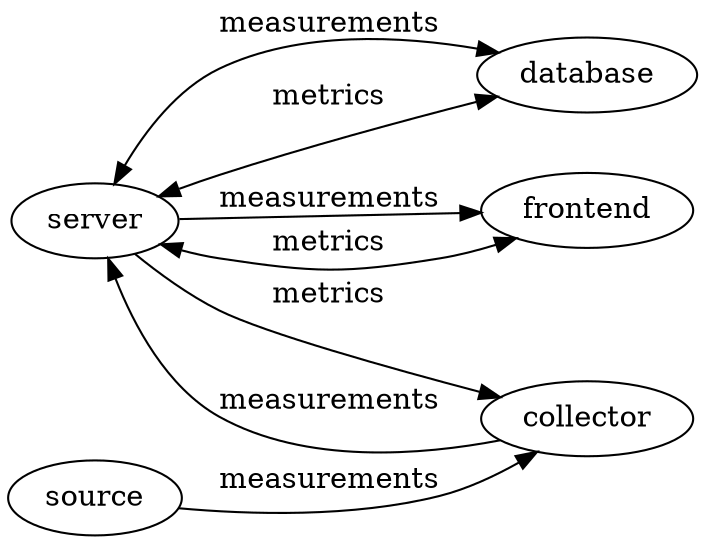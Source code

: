 digraph {
  rankdir=LR
  server -> database [label=measurements, dir="both"]
  server -> database [label=metrics, dir="both"]
  collector -> server [label=measurements]
  server -> collector [label=metrics]
  source -> collector [label=measurements]
  server -> frontend [label=metrics, dir="both"]
  server -> frontend [label=measurements]
}
